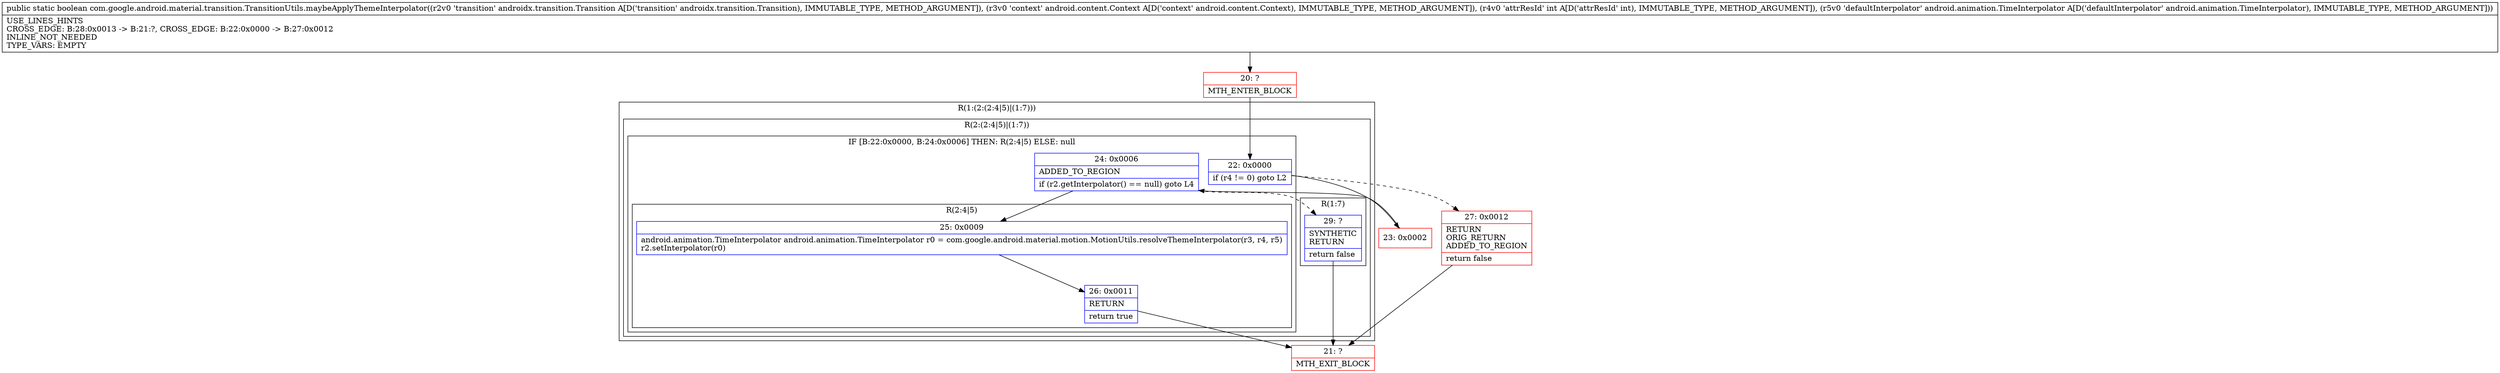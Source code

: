 digraph "CFG forcom.google.android.material.transition.TransitionUtils.maybeApplyThemeInterpolator(Landroidx\/transition\/Transition;Landroid\/content\/Context;ILandroid\/animation\/TimeInterpolator;)Z" {
subgraph cluster_Region_109326801 {
label = "R(1:(2:(2:4|5)|(1:7)))";
node [shape=record,color=blue];
subgraph cluster_Region_1649182151 {
label = "R(2:(2:4|5)|(1:7))";
node [shape=record,color=blue];
subgraph cluster_IfRegion_2066254978 {
label = "IF [B:22:0x0000, B:24:0x0006] THEN: R(2:4|5) ELSE: null";
node [shape=record,color=blue];
Node_22 [shape=record,label="{22\:\ 0x0000|if (r4 != 0) goto L2\l}"];
Node_24 [shape=record,label="{24\:\ 0x0006|ADDED_TO_REGION\l|if (r2.getInterpolator() == null) goto L4\l}"];
subgraph cluster_Region_1501518977 {
label = "R(2:4|5)";
node [shape=record,color=blue];
Node_25 [shape=record,label="{25\:\ 0x0009|android.animation.TimeInterpolator android.animation.TimeInterpolator r0 = com.google.android.material.motion.MotionUtils.resolveThemeInterpolator(r3, r4, r5)\lr2.setInterpolator(r0)\l}"];
Node_26 [shape=record,label="{26\:\ 0x0011|RETURN\l|return true\l}"];
}
}
subgraph cluster_Region_2019716298 {
label = "R(1:7)";
node [shape=record,color=blue];
Node_29 [shape=record,label="{29\:\ ?|SYNTHETIC\lRETURN\l|return false\l}"];
}
}
}
Node_20 [shape=record,color=red,label="{20\:\ ?|MTH_ENTER_BLOCK\l}"];
Node_23 [shape=record,color=red,label="{23\:\ 0x0002}"];
Node_21 [shape=record,color=red,label="{21\:\ ?|MTH_EXIT_BLOCK\l}"];
Node_27 [shape=record,color=red,label="{27\:\ 0x0012|RETURN\lORIG_RETURN\lADDED_TO_REGION\l|return false\l}"];
MethodNode[shape=record,label="{public static boolean com.google.android.material.transition.TransitionUtils.maybeApplyThemeInterpolator((r2v0 'transition' androidx.transition.Transition A[D('transition' androidx.transition.Transition), IMMUTABLE_TYPE, METHOD_ARGUMENT]), (r3v0 'context' android.content.Context A[D('context' android.content.Context), IMMUTABLE_TYPE, METHOD_ARGUMENT]), (r4v0 'attrResId' int A[D('attrResId' int), IMMUTABLE_TYPE, METHOD_ARGUMENT]), (r5v0 'defaultInterpolator' android.animation.TimeInterpolator A[D('defaultInterpolator' android.animation.TimeInterpolator), IMMUTABLE_TYPE, METHOD_ARGUMENT]))  | USE_LINES_HINTS\lCROSS_EDGE: B:28:0x0013 \-\> B:21:?, CROSS_EDGE: B:22:0x0000 \-\> B:27:0x0012\lINLINE_NOT_NEEDED\lTYPE_VARS: EMPTY\l}"];
MethodNode -> Node_20;Node_22 -> Node_23;
Node_22 -> Node_27[style=dashed];
Node_24 -> Node_25;
Node_24 -> Node_29[style=dashed];
Node_25 -> Node_26;
Node_26 -> Node_21;
Node_29 -> Node_21;
Node_20 -> Node_22;
Node_23 -> Node_24;
Node_27 -> Node_21;
}

